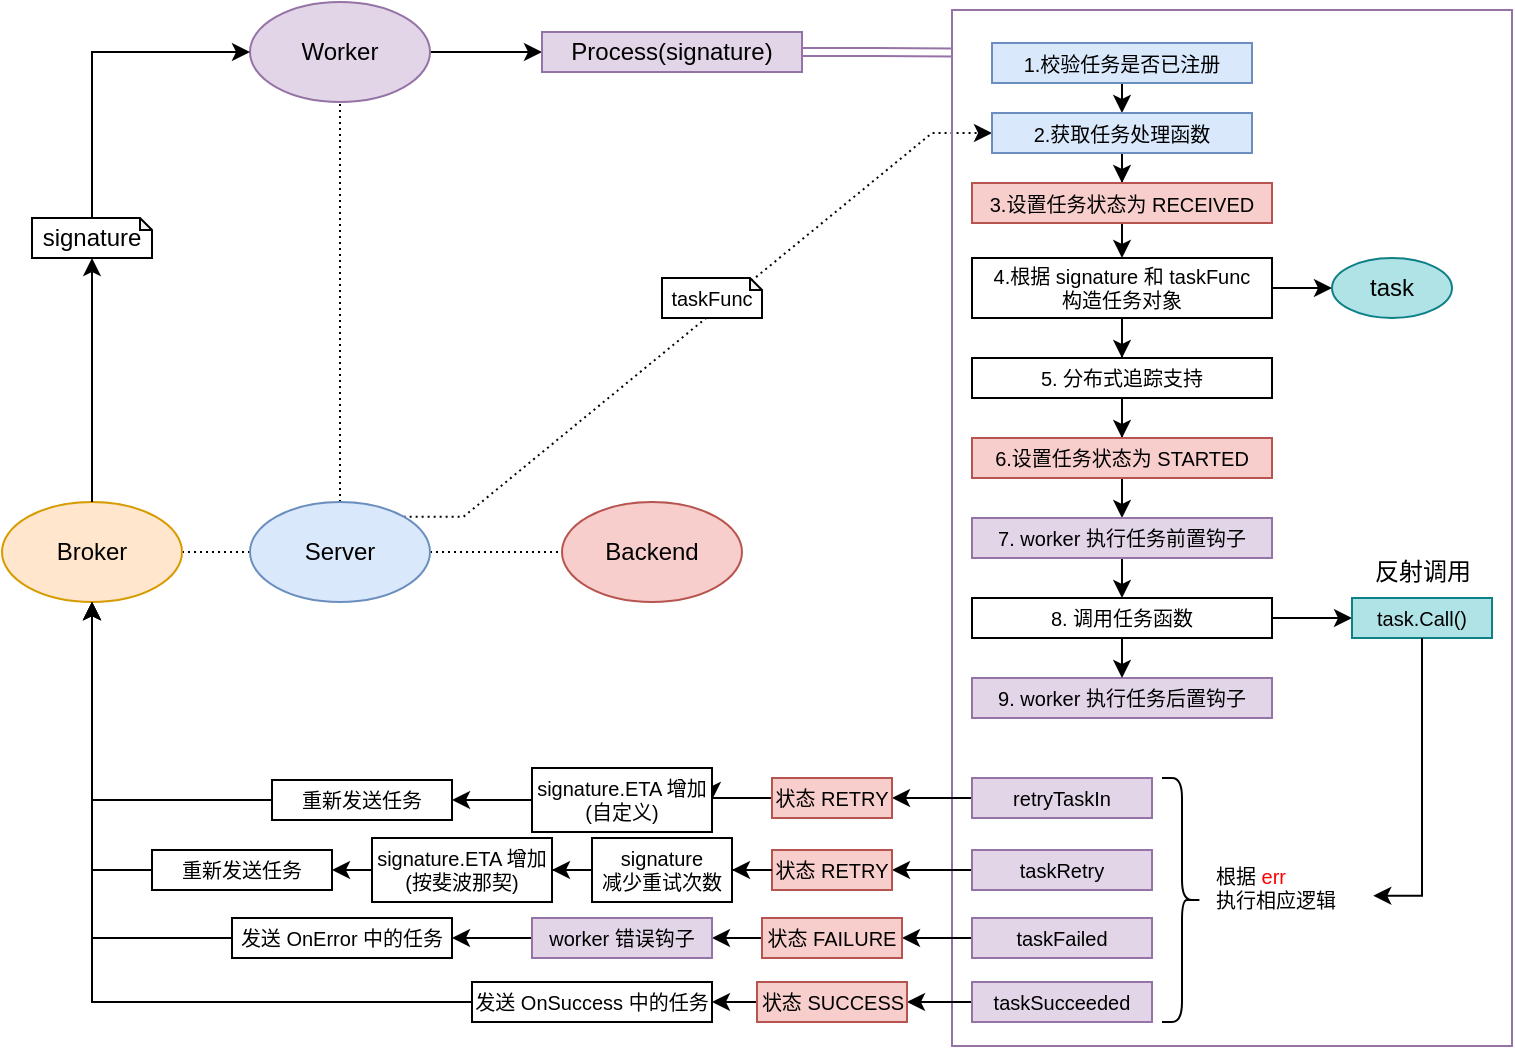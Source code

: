 <mxfile version="27.1.6" pages="3">
  <diagram name="第 1 页" id="8Y2NuYf849Lg9USopASf">
    <mxGraphModel dx="976" dy="629" grid="1" gridSize="10" guides="1" tooltips="1" connect="1" arrows="1" fold="1" page="1" pageScale="1" pageWidth="827" pageHeight="1169" math="0" shadow="0">
      <root>
        <mxCell id="0" />
        <mxCell id="1" parent="0" />
        <mxCell id="INr1qQJ-fTREjjjlKACt-66" style="rounded=0;orthogonalLoop=1;jettySize=auto;html=1;exitX=0;exitY=0.5;exitDx=0;exitDy=0;entryX=1;entryY=0.5;entryDx=0;entryDy=0;endArrow=none;startFill=0;endFill=1;dashed=1;dashPattern=1 2;" edge="1" parent="1" source="INr1qQJ-fTREjjjlKACt-70" target="INr1qQJ-fTREjjjlKACt-72">
          <mxGeometry relative="1" as="geometry" />
        </mxCell>
        <mxCell id="INr1qQJ-fTREjjjlKACt-67" style="rounded=0;orthogonalLoop=1;jettySize=auto;html=1;entryX=0;entryY=0.5;entryDx=0;entryDy=0;endArrow=none;startFill=0;exitX=1;exitY=0.5;exitDx=0;exitDy=0;dashed=1;dashPattern=1 2;" edge="1" parent="1" source="INr1qQJ-fTREjjjlKACt-70" target="INr1qQJ-fTREjjjlKACt-73">
          <mxGeometry relative="1" as="geometry" />
        </mxCell>
        <mxCell id="INr1qQJ-fTREjjjlKACt-68" style="edgeStyle=orthogonalEdgeStyle;rounded=0;orthogonalLoop=1;jettySize=auto;html=1;entryX=0.5;entryY=1;entryDx=0;entryDy=0;dashed=1;dashPattern=1 2;endArrow=none;startFill=0;" edge="1" parent="1" source="INr1qQJ-fTREjjjlKACt-70" target="INr1qQJ-fTREjjjlKACt-75">
          <mxGeometry relative="1" as="geometry" />
        </mxCell>
        <mxCell id="INr1qQJ-fTREjjjlKACt-69" style="edgeStyle=entityRelationEdgeStyle;rounded=0;orthogonalLoop=1;jettySize=auto;html=1;exitX=1;exitY=0;exitDx=0;exitDy=0;entryX=0;entryY=0.5;entryDx=0;entryDy=0;dashed=1;dashPattern=1 2;" edge="1" parent="1" source="INr1qQJ-fTREjjjlKACt-70" target="INr1qQJ-fTREjjjlKACt-91">
          <mxGeometry relative="1" as="geometry" />
        </mxCell>
        <mxCell id="INr1qQJ-fTREjjjlKACt-70" value="Server" style="ellipse;whiteSpace=wrap;html=1;fillColor=#dae8fc;strokeColor=#6c8ebf;" vertex="1" parent="1">
          <mxGeometry x="764" y="670" width="90" height="50" as="geometry" />
        </mxCell>
        <mxCell id="INr1qQJ-fTREjjjlKACt-72" value="Broker" style="ellipse;whiteSpace=wrap;html=1;fillColor=#ffe6cc;strokeColor=#d79b00;" vertex="1" parent="1">
          <mxGeometry x="640" y="670" width="90" height="50" as="geometry" />
        </mxCell>
        <mxCell id="INr1qQJ-fTREjjjlKACt-73" value="Backend" style="ellipse;whiteSpace=wrap;html=1;fillColor=#f8cecc;strokeColor=#b85450;" vertex="1" parent="1">
          <mxGeometry x="920" y="670" width="90" height="50" as="geometry" />
        </mxCell>
        <mxCell id="INr1qQJ-fTREjjjlKACt-74" style="edgeStyle=orthogonalEdgeStyle;rounded=0;orthogonalLoop=1;jettySize=auto;html=1;entryX=0;entryY=0.5;entryDx=0;entryDy=0;" edge="1" parent="1" source="INr1qQJ-fTREjjjlKACt-75" target="INr1qQJ-fTREjjjlKACt-76">
          <mxGeometry relative="1" as="geometry" />
        </mxCell>
        <mxCell id="INr1qQJ-fTREjjjlKACt-75" value="Worker" style="ellipse;whiteSpace=wrap;html=1;fillColor=#e1d5e7;strokeColor=#9673a6;" vertex="1" parent="1">
          <mxGeometry x="764" y="420" width="90" height="50" as="geometry" />
        </mxCell>
        <mxCell id="INr1qQJ-fTREjjjlKACt-76" value="Process(signature)" style="rounded=0;whiteSpace=wrap;html=1;fillColor=#e1d5e7;strokeColor=#9673a6;" vertex="1" parent="1">
          <mxGeometry x="910" y="435" width="130" height="20" as="geometry" />
        </mxCell>
        <mxCell id="INr1qQJ-fTREjjjlKACt-77" style="edgeStyle=orthogonalEdgeStyle;rounded=0;orthogonalLoop=1;jettySize=auto;html=1;entryX=0;entryY=0.5;entryDx=0;entryDy=0;exitX=0.5;exitY=0;exitDx=0;exitDy=0;exitPerimeter=0;" edge="1" parent="1" source="INr1qQJ-fTREjjjlKACt-78" target="INr1qQJ-fTREjjjlKACt-75">
          <mxGeometry relative="1" as="geometry" />
        </mxCell>
        <mxCell id="INr1qQJ-fTREjjjlKACt-78" value="signature" style="shape=note;whiteSpace=wrap;html=1;backgroundOutline=1;darkOpacity=0.05;size=6;" vertex="1" parent="1">
          <mxGeometry x="655" y="528" width="60" height="20" as="geometry" />
        </mxCell>
        <mxCell id="INr1qQJ-fTREjjjlKACt-87" value="" style="rounded=0;whiteSpace=wrap;html=1;fillColor=none;strokeColor=#9673A6;" vertex="1" parent="1">
          <mxGeometry x="1115" y="424" width="280" height="518" as="geometry" />
        </mxCell>
        <mxCell id="INr1qQJ-fTREjjjlKACt-88" style="edgeStyle=orthogonalEdgeStyle;rounded=0;orthogonalLoop=1;jettySize=auto;html=1;exitX=0.5;exitY=1;exitDx=0;exitDy=0;entryX=0.5;entryY=0;entryDx=0;entryDy=0;" edge="1" parent="1" source="INr1qQJ-fTREjjjlKACt-89" target="INr1qQJ-fTREjjjlKACt-91">
          <mxGeometry relative="1" as="geometry" />
        </mxCell>
        <mxCell id="INr1qQJ-fTREjjjlKACt-89" value="1.校验任务是否已注册" style="rounded=0;whiteSpace=wrap;html=1;fontSize=10;fillColor=#dae8fc;strokeColor=#6c8ebf;" vertex="1" parent="1">
          <mxGeometry x="1135" y="440.5" width="130" height="20" as="geometry" />
        </mxCell>
        <mxCell id="INr1qQJ-fTREjjjlKACt-90" style="edgeStyle=orthogonalEdgeStyle;rounded=0;orthogonalLoop=1;jettySize=auto;html=1;entryX=0.5;entryY=0;entryDx=0;entryDy=0;" edge="1" parent="1" source="INr1qQJ-fTREjjjlKACt-91" target="INr1qQJ-fTREjjjlKACt-93">
          <mxGeometry relative="1" as="geometry" />
        </mxCell>
        <mxCell id="INr1qQJ-fTREjjjlKACt-91" value="2.获取任务处理函数" style="rounded=0;whiteSpace=wrap;html=1;fontSize=10;fillColor=#dae8fc;strokeColor=#6c8ebf;" vertex="1" parent="1">
          <mxGeometry x="1135" y="475.5" width="130" height="20" as="geometry" />
        </mxCell>
        <mxCell id="INr1qQJ-fTREjjjlKACt-92" style="edgeStyle=orthogonalEdgeStyle;rounded=0;orthogonalLoop=1;jettySize=auto;html=1;exitX=0.5;exitY=1;exitDx=0;exitDy=0;entryX=0.5;entryY=0;entryDx=0;entryDy=0;" edge="1" parent="1" source="INr1qQJ-fTREjjjlKACt-93" target="INr1qQJ-fTREjjjlKACt-96">
          <mxGeometry relative="1" as="geometry" />
        </mxCell>
        <mxCell id="INr1qQJ-fTREjjjlKACt-93" value="3.设置任务状态为 RECEIVED" style="rounded=0;whiteSpace=wrap;html=1;fontSize=10;fillColor=#f8cecc;strokeColor=#b85450;" vertex="1" parent="1">
          <mxGeometry x="1125" y="510.5" width="150" height="20" as="geometry" />
        </mxCell>
        <mxCell id="INr1qQJ-fTREjjjlKACt-94" value="taskFunc" style="shape=note;whiteSpace=wrap;html=1;backgroundOutline=1;darkOpacity=0.05;size=6;fontSize=10;" vertex="1" parent="1">
          <mxGeometry x="970" y="558" width="50" height="20" as="geometry" />
        </mxCell>
        <mxCell id="INr1qQJ-fTREjjjlKACt-95" style="edgeStyle=orthogonalEdgeStyle;rounded=0;orthogonalLoop=1;jettySize=auto;html=1;entryX=0.5;entryY=0;entryDx=0;entryDy=0;" edge="1" parent="1" source="INr1qQJ-fTREjjjlKACt-96" target="INr1qQJ-fTREjjjlKACt-100">
          <mxGeometry relative="1" as="geometry" />
        </mxCell>
        <mxCell id="INr1qQJ-fTREjjjlKACt-96" value="4.根据 signature 和 taskFunc&lt;div&gt;构造任务对象&lt;/div&gt;" style="rounded=0;whiteSpace=wrap;html=1;fontSize=10;" vertex="1" parent="1">
          <mxGeometry x="1125" y="548" width="150" height="30" as="geometry" />
        </mxCell>
        <mxCell id="INr1qQJ-fTREjjjlKACt-97" style="edgeStyle=orthogonalEdgeStyle;rounded=0;orthogonalLoop=1;jettySize=auto;html=1;entryX=0;entryY=0.5;entryDx=0;entryDy=0;" edge="1" parent="1" source="INr1qQJ-fTREjjjlKACt-96" target="INr1qQJ-fTREjjjlKACt-98">
          <mxGeometry relative="1" as="geometry">
            <mxPoint x="1315" y="558" as="targetPoint" />
          </mxGeometry>
        </mxCell>
        <mxCell id="INr1qQJ-fTREjjjlKACt-98" value="task" style="ellipse;whiteSpace=wrap;html=1;fillColor=#b0e3e6;strokeColor=#0e8088;" vertex="1" parent="1">
          <mxGeometry x="1305" y="548" width="60" height="30" as="geometry" />
        </mxCell>
        <mxCell id="INr1qQJ-fTREjjjlKACt-99" style="edgeStyle=orthogonalEdgeStyle;rounded=0;orthogonalLoop=1;jettySize=auto;html=1;entryX=0.5;entryY=0;entryDx=0;entryDy=0;" edge="1" parent="1" source="INr1qQJ-fTREjjjlKACt-100" target="INr1qQJ-fTREjjjlKACt-102">
          <mxGeometry relative="1" as="geometry" />
        </mxCell>
        <mxCell id="INr1qQJ-fTREjjjlKACt-100" value="5. 分布式追踪支持" style="rounded=0;whiteSpace=wrap;html=1;fontSize=10;" vertex="1" parent="1">
          <mxGeometry x="1125" y="598" width="150" height="20" as="geometry" />
        </mxCell>
        <mxCell id="INr1qQJ-fTREjjjlKACt-101" style="edgeStyle=orthogonalEdgeStyle;rounded=0;orthogonalLoop=1;jettySize=auto;html=1;exitX=0.5;exitY=1;exitDx=0;exitDy=0;entryX=0.5;entryY=0;entryDx=0;entryDy=0;" edge="1" parent="1" source="INr1qQJ-fTREjjjlKACt-102" target="INr1qQJ-fTREjjjlKACt-104">
          <mxGeometry relative="1" as="geometry" />
        </mxCell>
        <mxCell id="INr1qQJ-fTREjjjlKACt-102" value="6.设置任务状态为 STARTED" style="rounded=0;whiteSpace=wrap;html=1;fontSize=10;fillColor=#f8cecc;strokeColor=#b85450;" vertex="1" parent="1">
          <mxGeometry x="1125" y="638" width="150" height="20" as="geometry" />
        </mxCell>
        <mxCell id="INr1qQJ-fTREjjjlKACt-103" style="edgeStyle=orthogonalEdgeStyle;rounded=0;orthogonalLoop=1;jettySize=auto;html=1;exitX=0.5;exitY=1;exitDx=0;exitDy=0;entryX=0.5;entryY=0;entryDx=0;entryDy=0;" edge="1" parent="1" source="INr1qQJ-fTREjjjlKACt-104" target="INr1qQJ-fTREjjjlKACt-108">
          <mxGeometry relative="1" as="geometry" />
        </mxCell>
        <mxCell id="INr1qQJ-fTREjjjlKACt-104" value="7. worker 执行任务前置钩子" style="rounded=0;whiteSpace=wrap;html=1;fontSize=10;fillColor=#e1d5e7;strokeColor=#9673a6;" vertex="1" parent="1">
          <mxGeometry x="1125" y="678" width="150" height="20" as="geometry" />
        </mxCell>
        <mxCell id="INr1qQJ-fTREjjjlKACt-105" value="9. worker 执行任务后置钩子" style="rounded=0;whiteSpace=wrap;html=1;fontSize=10;fillColor=#e1d5e7;strokeColor=#9673a6;" vertex="1" parent="1">
          <mxGeometry x="1125" y="758" width="150" height="20" as="geometry" />
        </mxCell>
        <mxCell id="INr1qQJ-fTREjjjlKACt-106" style="edgeStyle=orthogonalEdgeStyle;rounded=0;orthogonalLoop=1;jettySize=auto;html=1;exitX=0.5;exitY=1;exitDx=0;exitDy=0;entryX=0.5;entryY=0;entryDx=0;entryDy=0;" edge="1" parent="1" source="INr1qQJ-fTREjjjlKACt-108" target="INr1qQJ-fTREjjjlKACt-105">
          <mxGeometry relative="1" as="geometry" />
        </mxCell>
        <mxCell id="INr1qQJ-fTREjjjlKACt-107" style="edgeStyle=orthogonalEdgeStyle;rounded=0;orthogonalLoop=1;jettySize=auto;html=1;entryX=0;entryY=0.5;entryDx=0;entryDy=0;" edge="1" parent="1" source="INr1qQJ-fTREjjjlKACt-108" target="INr1qQJ-fTREjjjlKACt-109">
          <mxGeometry relative="1" as="geometry" />
        </mxCell>
        <mxCell id="INr1qQJ-fTREjjjlKACt-108" value="8. 调用任务函数" style="rounded=0;whiteSpace=wrap;html=1;fontSize=10;" vertex="1" parent="1">
          <mxGeometry x="1125" y="718" width="150" height="20" as="geometry" />
        </mxCell>
        <mxCell id="INr1qQJ-fTREjjjlKACt-109" value="task.Call()" style="rounded=0;whiteSpace=wrap;html=1;fontSize=10;fillColor=#b0e3e6;strokeColor=#0e8088;" vertex="1" parent="1">
          <mxGeometry x="1315" y="718" width="70" height="20" as="geometry" />
        </mxCell>
        <mxCell id="INr1qQJ-fTREjjjlKACt-110" style="edgeStyle=orthogonalEdgeStyle;rounded=0;orthogonalLoop=1;jettySize=auto;html=1;exitX=1;exitY=0.5;exitDx=0;exitDy=0;entryX=0;entryY=0.041;entryDx=0;entryDy=0;entryPerimeter=0;shape=link;strokeColor=#9673A6;" edge="1" parent="1" source="INr1qQJ-fTREjjjlKACt-76" target="INr1qQJ-fTREjjjlKACt-87">
          <mxGeometry relative="1" as="geometry" />
        </mxCell>
        <mxCell id="INr1qQJ-fTREjjjlKACt-111" style="edgeStyle=orthogonalEdgeStyle;rounded=0;orthogonalLoop=1;jettySize=auto;html=1;exitX=0;exitY=0.5;exitDx=0;exitDy=0;entryX=1;entryY=0.5;entryDx=0;entryDy=0;" edge="1" parent="1" source="INr1qQJ-fTREjjjlKACt-112" target="INr1qQJ-fTREjjjlKACt-123">
          <mxGeometry relative="1" as="geometry">
            <mxPoint x="1185" y="818" as="targetPoint" />
          </mxGeometry>
        </mxCell>
        <mxCell id="INr1qQJ-fTREjjjlKACt-112" value="retryTaskIn" style="rounded=0;whiteSpace=wrap;html=1;fontSize=10;fillColor=#e1d5e7;strokeColor=#9673a6;" vertex="1" parent="1">
          <mxGeometry x="1125" y="808" width="90" height="20" as="geometry" />
        </mxCell>
        <mxCell id="INr1qQJ-fTREjjjlKACt-113" style="edgeStyle=orthogonalEdgeStyle;rounded=0;orthogonalLoop=1;jettySize=auto;html=1;exitX=0;exitY=0.5;exitDx=0;exitDy=0;entryX=1;entryY=0.5;entryDx=0;entryDy=0;" edge="1" parent="1" source="INr1qQJ-fTREjjjlKACt-114" target="INr1qQJ-fTREjjjlKACt-129">
          <mxGeometry relative="1" as="geometry" />
        </mxCell>
        <mxCell id="INr1qQJ-fTREjjjlKACt-114" value="taskRetry" style="rounded=0;whiteSpace=wrap;html=1;fontSize=10;fillColor=#e1d5e7;strokeColor=#9673a6;" vertex="1" parent="1">
          <mxGeometry x="1125" y="844" width="90" height="20" as="geometry" />
        </mxCell>
        <mxCell id="INr1qQJ-fTREjjjlKACt-115" style="edgeStyle=orthogonalEdgeStyle;rounded=0;orthogonalLoop=1;jettySize=auto;html=1;exitX=0;exitY=0.5;exitDx=0;exitDy=0;entryX=1;entryY=0.5;entryDx=0;entryDy=0;" edge="1" parent="1" source="INr1qQJ-fTREjjjlKACt-116" target="INr1qQJ-fTREjjjlKACt-135">
          <mxGeometry relative="1" as="geometry" />
        </mxCell>
        <mxCell id="INr1qQJ-fTREjjjlKACt-116" value="taskFailed" style="rounded=0;whiteSpace=wrap;html=1;fontSize=10;fillColor=#e1d5e7;strokeColor=#9673a6;" vertex="1" parent="1">
          <mxGeometry x="1125" y="878" width="90" height="20" as="geometry" />
        </mxCell>
        <mxCell id="INr1qQJ-fTREjjjlKACt-117" style="edgeStyle=orthogonalEdgeStyle;rounded=0;orthogonalLoop=1;jettySize=auto;html=1;exitX=0;exitY=0.5;exitDx=0;exitDy=0;entryX=1;entryY=0.5;entryDx=0;entryDy=0;" edge="1" parent="1" source="INr1qQJ-fTREjjjlKACt-118" target="INr1qQJ-fTREjjjlKACt-143">
          <mxGeometry relative="1" as="geometry" />
        </mxCell>
        <mxCell id="INr1qQJ-fTREjjjlKACt-118" value="taskSucceeded" style="rounded=0;whiteSpace=wrap;html=1;fontSize=10;fillColor=#e1d5e7;strokeColor=#9673a6;" vertex="1" parent="1">
          <mxGeometry x="1125" y="910" width="90" height="20" as="geometry" />
        </mxCell>
        <mxCell id="INr1qQJ-fTREjjjlKACt-119" value="" style="shape=curlyBracket;whiteSpace=wrap;html=1;rounded=1;flipH=1;labelPosition=right;verticalLabelPosition=middle;align=left;verticalAlign=middle;" vertex="1" parent="1">
          <mxGeometry x="1220" y="808" width="20" height="122" as="geometry" />
        </mxCell>
        <mxCell id="INr1qQJ-fTREjjjlKACt-120" value="根据 &lt;font style=&quot;color: rgb(255, 0, 0);&quot;&gt;err&lt;/font&gt;&lt;div&gt;执行相应逻辑&lt;/div&gt;" style="text;html=1;align=left;verticalAlign=middle;resizable=0;points=[];autosize=1;strokeColor=none;fillColor=none;fontSize=10;" vertex="1" parent="1">
          <mxGeometry x="1245" y="843" width="80" height="40" as="geometry" />
        </mxCell>
        <mxCell id="INr1qQJ-fTREjjjlKACt-121" style="edgeStyle=orthogonalEdgeStyle;rounded=0;orthogonalLoop=1;jettySize=auto;html=1;entryX=1.008;entryY=0.597;entryDx=0;entryDy=0;entryPerimeter=0;" edge="1" parent="1" source="INr1qQJ-fTREjjjlKACt-109" target="INr1qQJ-fTREjjjlKACt-120">
          <mxGeometry relative="1" as="geometry" />
        </mxCell>
        <mxCell id="INr1qQJ-fTREjjjlKACt-122" style="edgeStyle=orthogonalEdgeStyle;rounded=0;orthogonalLoop=1;jettySize=auto;html=1;exitX=0;exitY=0.5;exitDx=0;exitDy=0;entryX=1;entryY=0.5;entryDx=0;entryDy=0;" edge="1" parent="1" source="INr1qQJ-fTREjjjlKACt-123" target="INr1qQJ-fTREjjjlKACt-125">
          <mxGeometry relative="1" as="geometry" />
        </mxCell>
        <mxCell id="INr1qQJ-fTREjjjlKACt-123" value="状态 RETRY" style="rounded=0;whiteSpace=wrap;html=1;fontSize=10;fillColor=#f8cecc;strokeColor=#b85450;" vertex="1" parent="1">
          <mxGeometry x="1025" y="808" width="60" height="20" as="geometry" />
        </mxCell>
        <mxCell id="INr1qQJ-fTREjjjlKACt-124" style="edgeStyle=orthogonalEdgeStyle;rounded=0;orthogonalLoop=1;jettySize=auto;html=1;exitX=0;exitY=0.5;exitDx=0;exitDy=0;entryX=1;entryY=0.5;entryDx=0;entryDy=0;" edge="1" parent="1" source="INr1qQJ-fTREjjjlKACt-125" target="INr1qQJ-fTREjjjlKACt-127">
          <mxGeometry relative="1" as="geometry" />
        </mxCell>
        <mxCell id="INr1qQJ-fTREjjjlKACt-125" value="signature.ETA 增加(自定义)" style="rounded=0;whiteSpace=wrap;html=1;fontSize=10;" vertex="1" parent="1">
          <mxGeometry x="905" y="803" width="90" height="32" as="geometry" />
        </mxCell>
        <mxCell id="INr1qQJ-fTREjjjlKACt-126" style="edgeStyle=orthogonalEdgeStyle;rounded=0;orthogonalLoop=1;jettySize=auto;html=1;exitX=0;exitY=0.5;exitDx=0;exitDy=0;entryX=0.5;entryY=1;entryDx=0;entryDy=0;" edge="1" parent="1" source="INr1qQJ-fTREjjjlKACt-127" target="INr1qQJ-fTREjjjlKACt-72">
          <mxGeometry relative="1" as="geometry" />
        </mxCell>
        <mxCell id="INr1qQJ-fTREjjjlKACt-127" value="重新发送任务" style="rounded=0;whiteSpace=wrap;html=1;fontSize=10;" vertex="1" parent="1">
          <mxGeometry x="775" y="809" width="90" height="20" as="geometry" />
        </mxCell>
        <mxCell id="INr1qQJ-fTREjjjlKACt-128" style="edgeStyle=orthogonalEdgeStyle;rounded=0;orthogonalLoop=1;jettySize=auto;html=1;entryX=1;entryY=0.5;entryDx=0;entryDy=0;" edge="1" parent="1" source="INr1qQJ-fTREjjjlKACt-141" target="INr1qQJ-fTREjjjlKACt-131">
          <mxGeometry relative="1" as="geometry" />
        </mxCell>
        <mxCell id="INr1qQJ-fTREjjjlKACt-129" value="状态 RETRY" style="rounded=0;whiteSpace=wrap;html=1;fontSize=10;fillColor=#f8cecc;strokeColor=#b85450;" vertex="1" parent="1">
          <mxGeometry x="1025" y="844" width="60" height="20" as="geometry" />
        </mxCell>
        <mxCell id="INr1qQJ-fTREjjjlKACt-130" style="edgeStyle=orthogonalEdgeStyle;rounded=0;orthogonalLoop=1;jettySize=auto;html=1;exitX=0;exitY=0.5;exitDx=0;exitDy=0;entryX=1;entryY=0.5;entryDx=0;entryDy=0;" edge="1" parent="1" source="INr1qQJ-fTREjjjlKACt-131" target="INr1qQJ-fTREjjjlKACt-133">
          <mxGeometry relative="1" as="geometry" />
        </mxCell>
        <mxCell id="INr1qQJ-fTREjjjlKACt-131" value="signature.ETA 增加&lt;div&gt;(按斐波那契)&lt;/div&gt;" style="rounded=0;whiteSpace=wrap;html=1;fontSize=10;" vertex="1" parent="1">
          <mxGeometry x="825" y="838" width="90" height="32" as="geometry" />
        </mxCell>
        <mxCell id="INr1qQJ-fTREjjjlKACt-132" style="edgeStyle=orthogonalEdgeStyle;rounded=0;orthogonalLoop=1;jettySize=auto;html=1;exitX=0;exitY=0.5;exitDx=0;exitDy=0;entryX=0.5;entryY=1;entryDx=0;entryDy=0;" edge="1" parent="1" source="INr1qQJ-fTREjjjlKACt-133" target="INr1qQJ-fTREjjjlKACt-72">
          <mxGeometry relative="1" as="geometry" />
        </mxCell>
        <mxCell id="INr1qQJ-fTREjjjlKACt-133" value="重新发送任务" style="rounded=0;whiteSpace=wrap;html=1;fontSize=10;" vertex="1" parent="1">
          <mxGeometry x="715" y="844" width="90" height="20" as="geometry" />
        </mxCell>
        <mxCell id="INr1qQJ-fTREjjjlKACt-134" style="edgeStyle=orthogonalEdgeStyle;rounded=0;orthogonalLoop=1;jettySize=auto;html=1;entryX=1;entryY=0.5;entryDx=0;entryDy=0;" edge="1" parent="1" source="INr1qQJ-fTREjjjlKACt-135" target="INr1qQJ-fTREjjjlKACt-137">
          <mxGeometry relative="1" as="geometry" />
        </mxCell>
        <mxCell id="INr1qQJ-fTREjjjlKACt-135" value="状态 FAILURE" style="rounded=0;whiteSpace=wrap;html=1;fontSize=10;fillColor=#f8cecc;strokeColor=#b85450;" vertex="1" parent="1">
          <mxGeometry x="1020" y="878" width="70" height="20" as="geometry" />
        </mxCell>
        <mxCell id="INr1qQJ-fTREjjjlKACt-136" style="edgeStyle=orthogonalEdgeStyle;rounded=0;orthogonalLoop=1;jettySize=auto;html=1;exitX=0;exitY=0.5;exitDx=0;exitDy=0;entryX=1;entryY=0.5;entryDx=0;entryDy=0;" edge="1" parent="1" source="INr1qQJ-fTREjjjlKACt-137" target="INr1qQJ-fTREjjjlKACt-139">
          <mxGeometry relative="1" as="geometry" />
        </mxCell>
        <mxCell id="INr1qQJ-fTREjjjlKACt-137" value="worker 错误钩子" style="rounded=0;whiteSpace=wrap;html=1;fontSize=10;fillColor=#e1d5e7;strokeColor=#9673a6;" vertex="1" parent="1">
          <mxGeometry x="905" y="878" width="90" height="20" as="geometry" />
        </mxCell>
        <mxCell id="INr1qQJ-fTREjjjlKACt-138" style="edgeStyle=orthogonalEdgeStyle;rounded=0;orthogonalLoop=1;jettySize=auto;html=1;exitX=0;exitY=0.5;exitDx=0;exitDy=0;entryX=0.5;entryY=1;entryDx=0;entryDy=0;" edge="1" parent="1" source="INr1qQJ-fTREjjjlKACt-139" target="INr1qQJ-fTREjjjlKACt-72">
          <mxGeometry relative="1" as="geometry" />
        </mxCell>
        <mxCell id="INr1qQJ-fTREjjjlKACt-139" value="发送 OnError 中的任务" style="rounded=0;whiteSpace=wrap;html=1;fontSize=10;" vertex="1" parent="1">
          <mxGeometry x="755" y="878" width="110" height="20" as="geometry" />
        </mxCell>
        <mxCell id="INr1qQJ-fTREjjjlKACt-140" value="" style="edgeStyle=orthogonalEdgeStyle;rounded=0;orthogonalLoop=1;jettySize=auto;html=1;entryX=1;entryY=0.5;entryDx=0;entryDy=0;" edge="1" parent="1" source="INr1qQJ-fTREjjjlKACt-129" target="INr1qQJ-fTREjjjlKACt-141">
          <mxGeometry relative="1" as="geometry">
            <mxPoint x="1025" y="854" as="sourcePoint" />
            <mxPoint x="925" y="854" as="targetPoint" />
          </mxGeometry>
        </mxCell>
        <mxCell id="INr1qQJ-fTREjjjlKACt-141" value="signature&lt;div&gt;减少重试次数&lt;/div&gt;" style="rounded=0;whiteSpace=wrap;html=1;fontSize=10;" vertex="1" parent="1">
          <mxGeometry x="935" y="838" width="70" height="32" as="geometry" />
        </mxCell>
        <mxCell id="INr1qQJ-fTREjjjlKACt-142" style="edgeStyle=orthogonalEdgeStyle;rounded=0;orthogonalLoop=1;jettySize=auto;html=1;exitX=0;exitY=0.5;exitDx=0;exitDy=0;entryX=1;entryY=0.5;entryDx=0;entryDy=0;" edge="1" parent="1" source="INr1qQJ-fTREjjjlKACt-143" target="INr1qQJ-fTREjjjlKACt-145">
          <mxGeometry relative="1" as="geometry" />
        </mxCell>
        <mxCell id="INr1qQJ-fTREjjjlKACt-143" value="状态 SUCCESS" style="rounded=0;whiteSpace=wrap;html=1;fontSize=10;fillColor=#f8cecc;strokeColor=#b85450;" vertex="1" parent="1">
          <mxGeometry x="1017.5" y="910" width="75" height="20" as="geometry" />
        </mxCell>
        <mxCell id="INr1qQJ-fTREjjjlKACt-144" style="edgeStyle=orthogonalEdgeStyle;rounded=0;orthogonalLoop=1;jettySize=auto;html=1;exitX=0;exitY=0.5;exitDx=0;exitDy=0;entryX=0.5;entryY=1;entryDx=0;entryDy=0;" edge="1" parent="1" source="INr1qQJ-fTREjjjlKACt-145" target="INr1qQJ-fTREjjjlKACt-72">
          <mxGeometry relative="1" as="geometry" />
        </mxCell>
        <mxCell id="INr1qQJ-fTREjjjlKACt-145" value="发送 OnSuccess 中的任务" style="rounded=0;whiteSpace=wrap;html=1;fontSize=10;" vertex="1" parent="1">
          <mxGeometry x="875" y="910" width="120" height="20" as="geometry" />
        </mxCell>
        <mxCell id="INr1qQJ-fTREjjjlKACt-146" value="反射调用" style="text;html=1;align=center;verticalAlign=middle;resizable=0;points=[];autosize=1;strokeColor=none;fillColor=none;" vertex="1" parent="1">
          <mxGeometry x="1315" y="690" width="70" height="30" as="geometry" />
        </mxCell>
        <mxCell id="INr1qQJ-fTREjjjlKACt-147" style="edgeStyle=orthogonalEdgeStyle;rounded=0;orthogonalLoop=1;jettySize=auto;html=1;exitX=0.5;exitY=0;exitDx=0;exitDy=0;entryX=0.5;entryY=1;entryDx=0;entryDy=0;entryPerimeter=0;" edge="1" parent="1" source="INr1qQJ-fTREjjjlKACt-72" target="INr1qQJ-fTREjjjlKACt-78">
          <mxGeometry relative="1" as="geometry" />
        </mxCell>
      </root>
    </mxGraphModel>
  </diagram>
  <diagram name="第 2 页" id="lrtSp9sr1xyxjJs6Z8y_">
    <mxGraphModel dx="1508" dy="818" grid="1" gridSize="10" guides="1" tooltips="1" connect="1" arrows="1" fold="1" page="1" pageScale="1" pageWidth="827" pageHeight="1169" math="0" shadow="0">
      <root>
        <mxCell id="0" />
        <mxCell id="1" parent="0" />
        <mxCell id="v9z6lBJK89Xw3rwl5iZ4-1" style="rounded=0;orthogonalLoop=1;jettySize=auto;html=1;exitX=0;exitY=0;exitDx=0;exitDy=0;entryX=1;entryY=1;entryDx=0;entryDy=0;endArrow=none;startFill=0;endFill=1;" edge="1" parent="1" source="v9z6lBJK89Xw3rwl5iZ4-8" target="v9z6lBJK89Xw3rwl5iZ4-11">
          <mxGeometry relative="1" as="geometry" />
        </mxCell>
        <mxCell id="v9z6lBJK89Xw3rwl5iZ4-4" style="rounded=0;orthogonalLoop=1;jettySize=auto;html=1;entryX=0;entryY=1;entryDx=0;entryDy=0;endArrow=none;startFill=0;exitX=1;exitY=0;exitDx=0;exitDy=0;" edge="1" parent="1" source="v9z6lBJK89Xw3rwl5iZ4-8" target="v9z6lBJK89Xw3rwl5iZ4-20">
          <mxGeometry relative="1" as="geometry" />
        </mxCell>
        <mxCell id="v9z6lBJK89Xw3rwl5iZ4-5" style="rounded=0;orthogonalLoop=1;jettySize=auto;html=1;exitX=1;exitY=0.5;exitDx=0;exitDy=0;entryX=0;entryY=0.5;entryDx=0;entryDy=0;endArrow=none;startFill=0;" edge="1" parent="1" source="v9z6lBJK89Xw3rwl5iZ4-8" target="v9z6lBJK89Xw3rwl5iZ4-21">
          <mxGeometry relative="1" as="geometry" />
        </mxCell>
        <mxCell id="v9z6lBJK89Xw3rwl5iZ4-6" style="rounded=0;orthogonalLoop=1;jettySize=auto;html=1;entryX=1;entryY=0;entryDx=0;entryDy=0;endArrow=none;startFill=0;" edge="1" parent="1" source="v9z6lBJK89Xw3rwl5iZ4-8" target="v9z6lBJK89Xw3rwl5iZ4-23">
          <mxGeometry relative="1" as="geometry" />
        </mxCell>
        <mxCell id="v9z6lBJK89Xw3rwl5iZ4-7" style="rounded=0;orthogonalLoop=1;jettySize=auto;html=1;entryX=0;entryY=0;entryDx=0;entryDy=0;endArrow=none;startFill=0;exitX=1;exitY=1;exitDx=0;exitDy=0;" edge="1" parent="1" source="v9z6lBJK89Xw3rwl5iZ4-8" target="v9z6lBJK89Xw3rwl5iZ4-22">
          <mxGeometry relative="1" as="geometry" />
        </mxCell>
        <mxCell id="v9z6lBJK89Xw3rwl5iZ4-8" value="Server" style="ellipse;whiteSpace=wrap;html=1;fillColor=#dae8fc;strokeColor=#6c8ebf;" vertex="1" parent="1">
          <mxGeometry x="300" y="250" width="90" height="50" as="geometry" />
        </mxCell>
        <mxCell id="v9z6lBJK89Xw3rwl5iZ4-27" style="rounded=0;orthogonalLoop=1;jettySize=auto;html=1;exitX=0;exitY=0;exitDx=0;exitDy=0;entryX=1;entryY=0.5;entryDx=0;entryDy=0;endArrow=none;startFill=0;" edge="1" parent="1" source="v9z6lBJK89Xw3rwl5iZ4-11" target="v9z6lBJK89Xw3rwl5iZ4-24">
          <mxGeometry relative="1" as="geometry" />
        </mxCell>
        <mxCell id="v9z6lBJK89Xw3rwl5iZ4-29" style="edgeStyle=orthogonalEdgeStyle;rounded=0;orthogonalLoop=1;jettySize=auto;html=1;entryX=1;entryY=0.5;entryDx=0;entryDy=0;endArrow=none;startFill=0;" edge="1" parent="1" source="v9z6lBJK89Xw3rwl5iZ4-11" target="v9z6lBJK89Xw3rwl5iZ4-25">
          <mxGeometry relative="1" as="geometry" />
        </mxCell>
        <mxCell id="v9z6lBJK89Xw3rwl5iZ4-30" style="rounded=0;orthogonalLoop=1;jettySize=auto;html=1;exitX=0;exitY=1;exitDx=0;exitDy=0;entryX=1;entryY=0.5;entryDx=0;entryDy=0;endArrow=none;startFill=0;" edge="1" parent="1" source="v9z6lBJK89Xw3rwl5iZ4-11" target="v9z6lBJK89Xw3rwl5iZ4-26">
          <mxGeometry relative="1" as="geometry" />
        </mxCell>
        <mxCell id="v9z6lBJK89Xw3rwl5iZ4-11" value="Broker" style="ellipse;whiteSpace=wrap;html=1;fillColor=#ffe6cc;strokeColor=#d79b00;" vertex="1" parent="1">
          <mxGeometry x="180" y="150" width="90" height="50" as="geometry" />
        </mxCell>
        <mxCell id="v9z6lBJK89Xw3rwl5iZ4-20" value="Backend" style="ellipse;whiteSpace=wrap;html=1;fillColor=#f8cecc;strokeColor=#b85450;" vertex="1" parent="1">
          <mxGeometry x="400" y="150" width="90" height="50" as="geometry" />
        </mxCell>
        <mxCell id="v9z6lBJK89Xw3rwl5iZ4-21" value="Config" style="ellipse;whiteSpace=wrap;html=1;fillColor=#f5f5f5;strokeColor=#666666;fontColor=#333333;" vertex="1" parent="1">
          <mxGeometry x="490" y="250" width="90" height="50" as="geometry" />
        </mxCell>
        <mxCell id="v9z6lBJK89Xw3rwl5iZ4-22" value="Lock" style="ellipse;whiteSpace=wrap;html=1;fillColor=#d5e8d4;strokeColor=#82b366;" vertex="1" parent="1">
          <mxGeometry x="420" y="350" width="90" height="50" as="geometry" />
        </mxCell>
        <mxCell id="v9z6lBJK89Xw3rwl5iZ4-23" value="Scheduler" style="ellipse;whiteSpace=wrap;html=1;fillColor=#fff2cc;strokeColor=#d6b656;" vertex="1" parent="1">
          <mxGeometry x="170" y="350" width="90" height="50" as="geometry" />
        </mxCell>
        <mxCell id="v9z6lBJK89Xw3rwl5iZ4-24" value="Worker" style="ellipse;whiteSpace=wrap;html=1;fillColor=#e1d5e7;strokeColor=#9673a6;" vertex="1" parent="1">
          <mxGeometry x="80" y="105" width="70" height="40" as="geometry" />
        </mxCell>
        <mxCell id="v9z6lBJK89Xw3rwl5iZ4-25" value="Worker" style="ellipse;whiteSpace=wrap;html=1;fillColor=#e1d5e7;strokeColor=#9673a6;" vertex="1" parent="1">
          <mxGeometry x="80" y="155" width="70" height="40" as="geometry" />
        </mxCell>
        <mxCell id="v9z6lBJK89Xw3rwl5iZ4-26" value="Worker" style="ellipse;whiteSpace=wrap;html=1;fillColor=#e1d5e7;strokeColor=#9673a6;" vertex="1" parent="1">
          <mxGeometry x="80" y="205" width="70" height="40" as="geometry" />
        </mxCell>
      </root>
    </mxGraphModel>
  </diagram>
  <diagram name="第 3 页" id="bshrZ1lxlMgS5E3TPicc">
    <mxGraphModel dx="1810" dy="982" grid="1" gridSize="10" guides="1" tooltips="1" connect="1" arrows="1" fold="1" page="1" pageScale="1" pageWidth="827" pageHeight="1169" math="0" shadow="0">
      <root>
        <mxCell id="0" />
        <mxCell id="1" parent="0" />
        <mxCell id="ZCvvphS9IshZdOJKjDp5-1" style="rounded=0;orthogonalLoop=1;jettySize=auto;html=1;exitX=0;exitY=0;exitDx=0;exitDy=0;entryX=1;entryY=1;entryDx=0;entryDy=0;endArrow=none;startFill=0;endFill=1;" edge="1" parent="1" source="ZCvvphS9IshZdOJKjDp5-6" target="ZCvvphS9IshZdOJKjDp5-10">
          <mxGeometry relative="1" as="geometry" />
        </mxCell>
        <mxCell id="ZCvvphS9IshZdOJKjDp5-2" style="rounded=0;orthogonalLoop=1;jettySize=auto;html=1;entryX=0;entryY=1;entryDx=0;entryDy=0;endArrow=none;startFill=0;exitX=1;exitY=0;exitDx=0;exitDy=0;" edge="1" parent="1" source="ZCvvphS9IshZdOJKjDp5-6" target="ZCvvphS9IshZdOJKjDp5-11">
          <mxGeometry relative="1" as="geometry" />
        </mxCell>
        <mxCell id="ZCvvphS9IshZdOJKjDp5-3" style="rounded=0;orthogonalLoop=1;jettySize=auto;html=1;exitX=1;exitY=0.5;exitDx=0;exitDy=0;entryX=0;entryY=0.5;entryDx=0;entryDy=0;endArrow=none;startFill=0;" edge="1" parent="1" source="ZCvvphS9IshZdOJKjDp5-6" target="ZCvvphS9IshZdOJKjDp5-12">
          <mxGeometry relative="1" as="geometry" />
        </mxCell>
        <mxCell id="ZCvvphS9IshZdOJKjDp5-4" style="rounded=0;orthogonalLoop=1;jettySize=auto;html=1;entryX=1;entryY=0;entryDx=0;entryDy=0;endArrow=none;startFill=0;" edge="1" parent="1" source="ZCvvphS9IshZdOJKjDp5-6" target="ZCvvphS9IshZdOJKjDp5-14">
          <mxGeometry relative="1" as="geometry" />
        </mxCell>
        <mxCell id="ZCvvphS9IshZdOJKjDp5-5" style="rounded=0;orthogonalLoop=1;jettySize=auto;html=1;entryX=0;entryY=0;entryDx=0;entryDy=0;endArrow=none;startFill=0;exitX=1;exitY=1;exitDx=0;exitDy=0;" edge="1" parent="1" source="ZCvvphS9IshZdOJKjDp5-6" target="ZCvvphS9IshZdOJKjDp5-13">
          <mxGeometry relative="1" as="geometry" />
        </mxCell>
        <mxCell id="ZCvvphS9IshZdOJKjDp5-6" value="Server" style="ellipse;whiteSpace=wrap;html=1;fillColor=#dae8fc;strokeColor=#6c8ebf;" vertex="1" parent="1">
          <mxGeometry x="300" y="250" width="90" height="50" as="geometry" />
        </mxCell>
        <mxCell id="ZCvvphS9IshZdOJKjDp5-7" style="rounded=0;orthogonalLoop=1;jettySize=auto;html=1;exitX=0;exitY=0;exitDx=0;exitDy=0;entryX=1;entryY=0.5;entryDx=0;entryDy=0;endArrow=none;startFill=0;" edge="1" parent="1" source="ZCvvphS9IshZdOJKjDp5-10" target="ZCvvphS9IshZdOJKjDp5-15">
          <mxGeometry relative="1" as="geometry" />
        </mxCell>
        <mxCell id="ZCvvphS9IshZdOJKjDp5-8" style="edgeStyle=orthogonalEdgeStyle;rounded=0;orthogonalLoop=1;jettySize=auto;html=1;entryX=1;entryY=0.5;entryDx=0;entryDy=0;endArrow=none;startFill=0;" edge="1" parent="1" source="ZCvvphS9IshZdOJKjDp5-10" target="ZCvvphS9IshZdOJKjDp5-16">
          <mxGeometry relative="1" as="geometry" />
        </mxCell>
        <mxCell id="ZCvvphS9IshZdOJKjDp5-9" style="rounded=0;orthogonalLoop=1;jettySize=auto;html=1;exitX=0;exitY=1;exitDx=0;exitDy=0;entryX=1;entryY=0.5;entryDx=0;entryDy=0;endArrow=none;startFill=0;" edge="1" parent="1" source="ZCvvphS9IshZdOJKjDp5-10" target="ZCvvphS9IshZdOJKjDp5-17">
          <mxGeometry relative="1" as="geometry" />
        </mxCell>
        <mxCell id="ZCvvphS9IshZdOJKjDp5-10" value="Broker" style="ellipse;whiteSpace=wrap;html=1;fillColor=#ffe6cc;strokeColor=#d79b00;" vertex="1" parent="1">
          <mxGeometry x="180" y="150" width="90" height="50" as="geometry" />
        </mxCell>
        <mxCell id="ZCvvphS9IshZdOJKjDp5-11" value="Backend" style="ellipse;whiteSpace=wrap;html=1;fillColor=#f8cecc;strokeColor=#b85450;" vertex="1" parent="1">
          <mxGeometry x="400" y="150" width="90" height="50" as="geometry" />
        </mxCell>
        <mxCell id="ZCvvphS9IshZdOJKjDp5-12" value="Config" style="ellipse;whiteSpace=wrap;html=1;fillColor=#f5f5f5;strokeColor=#666666;fontColor=#333333;" vertex="1" parent="1">
          <mxGeometry x="490" y="250" width="90" height="50" as="geometry" />
        </mxCell>
        <mxCell id="ZCvvphS9IshZdOJKjDp5-13" value="Lock" style="ellipse;whiteSpace=wrap;html=1;fillColor=#d5e8d4;strokeColor=#82b366;" vertex="1" parent="1">
          <mxGeometry x="420" y="350" width="90" height="50" as="geometry" />
        </mxCell>
        <mxCell id="ZCvvphS9IshZdOJKjDp5-14" value="Scheduler" style="ellipse;whiteSpace=wrap;html=1;fillColor=#fff2cc;strokeColor=#d6b656;" vertex="1" parent="1">
          <mxGeometry x="170" y="350" width="90" height="50" as="geometry" />
        </mxCell>
        <mxCell id="ZCvvphS9IshZdOJKjDp5-15" value="Worker" style="ellipse;whiteSpace=wrap;html=1;fillColor=#e1d5e7;strokeColor=#9673a6;" vertex="1" parent="1">
          <mxGeometry x="80" y="105" width="70" height="40" as="geometry" />
        </mxCell>
        <mxCell id="ZCvvphS9IshZdOJKjDp5-16" value="Worker" style="ellipse;whiteSpace=wrap;html=1;fillColor=#e1d5e7;strokeColor=#9673a6;" vertex="1" parent="1">
          <mxGeometry x="80" y="155" width="70" height="40" as="geometry" />
        </mxCell>
        <mxCell id="ZCvvphS9IshZdOJKjDp5-17" value="Worker" style="ellipse;whiteSpace=wrap;html=1;fillColor=#e1d5e7;strokeColor=#9673a6;" vertex="1" parent="1">
          <mxGeometry x="80" y="205" width="70" height="40" as="geometry" />
        </mxCell>
      </root>
    </mxGraphModel>
  </diagram>
</mxfile>
